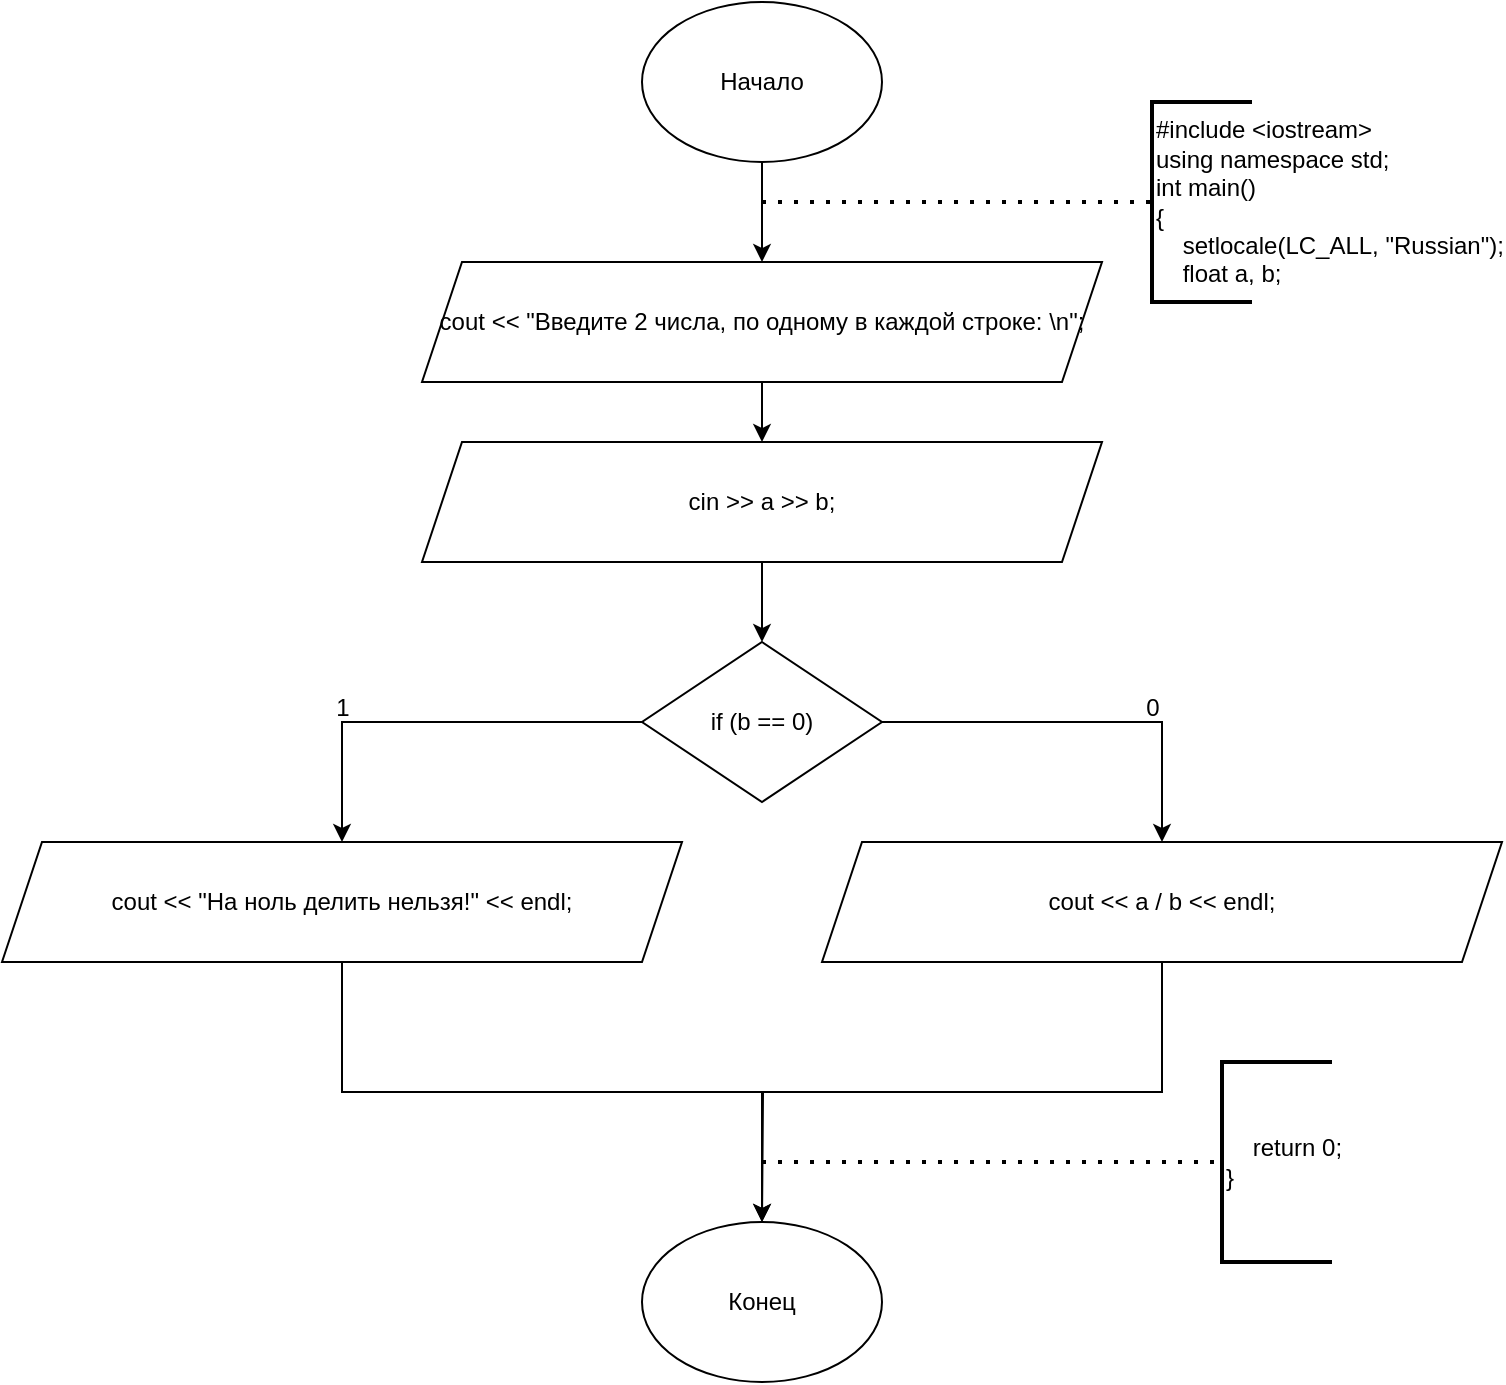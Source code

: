 <mxfile version="24.7.17">
  <diagram id="C5RBs43oDa-KdzZeNtuy" name="Page-1">
    <mxGraphModel dx="1501" dy="1193" grid="1" gridSize="10" guides="1" tooltips="1" connect="1" arrows="1" fold="1" page="1" pageScale="1" pageWidth="827" pageHeight="1169" math="0" shadow="0">
      <root>
        <mxCell id="WIyWlLk6GJQsqaUBKTNV-0" />
        <mxCell id="WIyWlLk6GJQsqaUBKTNV-1" parent="WIyWlLk6GJQsqaUBKTNV-0" />
        <mxCell id="8ugVBGTUYjzquRtOjpoh-9" style="edgeStyle=orthogonalEdgeStyle;rounded=0;orthogonalLoop=1;jettySize=auto;html=1;exitX=0.5;exitY=1;exitDx=0;exitDy=0;" edge="1" parent="WIyWlLk6GJQsqaUBKTNV-1" source="8ugVBGTUYjzquRtOjpoh-0" target="8ugVBGTUYjzquRtOjpoh-7">
          <mxGeometry relative="1" as="geometry" />
        </mxCell>
        <mxCell id="8ugVBGTUYjzquRtOjpoh-0" value="Начало" style="ellipse;whiteSpace=wrap;html=1;" vertex="1" parent="WIyWlLk6GJQsqaUBKTNV-1">
          <mxGeometry x="-60" y="60" width="120" height="80" as="geometry" />
        </mxCell>
        <mxCell id="8ugVBGTUYjzquRtOjpoh-1" value="Конец" style="ellipse;whiteSpace=wrap;html=1;" vertex="1" parent="WIyWlLk6GJQsqaUBKTNV-1">
          <mxGeometry x="-60" y="670" width="120" height="80" as="geometry" />
        </mxCell>
        <mxCell id="8ugVBGTUYjzquRtOjpoh-5" value="" style="endArrow=none;dashed=1;html=1;dashPattern=1 3;strokeWidth=2;rounded=0;" edge="1" parent="WIyWlLk6GJQsqaUBKTNV-1" target="8ugVBGTUYjzquRtOjpoh-6">
          <mxGeometry width="50" height="50" relative="1" as="geometry">
            <mxPoint y="160" as="sourcePoint" />
            <mxPoint y="160" as="targetPoint" />
          </mxGeometry>
        </mxCell>
        <mxCell id="8ugVBGTUYjzquRtOjpoh-6" value="&lt;div&gt;#include &amp;lt;iostream&amp;gt;&lt;/div&gt;&lt;div&gt;using namespace std;&lt;/div&gt;&lt;div&gt;int main()&lt;/div&gt;&lt;div&gt;{&lt;/div&gt;&lt;div&gt;&amp;nbsp; &amp;nbsp; setlocale(LC_ALL, &quot;Russian&quot;);&lt;/div&gt;&lt;div&gt;&amp;nbsp; &amp;nbsp; float a, b;&lt;/div&gt;" style="strokeWidth=2;html=1;shape=mxgraph.flowchart.annotation_1;align=left;pointerEvents=1;" vertex="1" parent="WIyWlLk6GJQsqaUBKTNV-1">
          <mxGeometry x="195" y="110" width="50" height="100" as="geometry" />
        </mxCell>
        <mxCell id="8ugVBGTUYjzquRtOjpoh-12" style="edgeStyle=orthogonalEdgeStyle;rounded=0;orthogonalLoop=1;jettySize=auto;html=1;exitX=0.5;exitY=1;exitDx=0;exitDy=0;entryX=0.5;entryY=0;entryDx=0;entryDy=0;" edge="1" parent="WIyWlLk6GJQsqaUBKTNV-1" source="8ugVBGTUYjzquRtOjpoh-7" target="8ugVBGTUYjzquRtOjpoh-11">
          <mxGeometry relative="1" as="geometry" />
        </mxCell>
        <mxCell id="8ugVBGTUYjzquRtOjpoh-7" value="cout &amp;lt;&amp;lt; &quot;Введите 2 числа, по одному в каждой строке: \n&quot;;" style="shape=parallelogram;perimeter=parallelogramPerimeter;whiteSpace=wrap;html=1;fixedSize=1;" vertex="1" parent="WIyWlLk6GJQsqaUBKTNV-1">
          <mxGeometry x="-170" y="190" width="340" height="60" as="geometry" />
        </mxCell>
        <mxCell id="8ugVBGTUYjzquRtOjpoh-14" style="edgeStyle=orthogonalEdgeStyle;rounded=0;orthogonalLoop=1;jettySize=auto;html=1;exitX=0.5;exitY=1;exitDx=0;exitDy=0;entryX=0.5;entryY=0;entryDx=0;entryDy=0;" edge="1" parent="WIyWlLk6GJQsqaUBKTNV-1" source="8ugVBGTUYjzquRtOjpoh-11" target="8ugVBGTUYjzquRtOjpoh-13">
          <mxGeometry relative="1" as="geometry" />
        </mxCell>
        <mxCell id="8ugVBGTUYjzquRtOjpoh-11" value="cin &amp;gt;&amp;gt; a &amp;gt;&amp;gt; b;" style="shape=parallelogram;perimeter=parallelogramPerimeter;whiteSpace=wrap;html=1;fixedSize=1;" vertex="1" parent="WIyWlLk6GJQsqaUBKTNV-1">
          <mxGeometry x="-170" y="280" width="340" height="60" as="geometry" />
        </mxCell>
        <mxCell id="8ugVBGTUYjzquRtOjpoh-35" style="edgeStyle=orthogonalEdgeStyle;rounded=0;orthogonalLoop=1;jettySize=auto;html=1;exitX=0;exitY=0.5;exitDx=0;exitDy=0;entryX=0.5;entryY=0;entryDx=0;entryDy=0;" edge="1" parent="WIyWlLk6GJQsqaUBKTNV-1" source="8ugVBGTUYjzquRtOjpoh-13" target="8ugVBGTUYjzquRtOjpoh-34">
          <mxGeometry relative="1" as="geometry" />
        </mxCell>
        <mxCell id="8ugVBGTUYjzquRtOjpoh-37" style="edgeStyle=orthogonalEdgeStyle;rounded=0;orthogonalLoop=1;jettySize=auto;html=1;exitX=1;exitY=0.5;exitDx=0;exitDy=0;" edge="1" parent="WIyWlLk6GJQsqaUBKTNV-1" source="8ugVBGTUYjzquRtOjpoh-13" target="8ugVBGTUYjzquRtOjpoh-36">
          <mxGeometry relative="1" as="geometry" />
        </mxCell>
        <mxCell id="8ugVBGTUYjzquRtOjpoh-13" value="if (b == 0)" style="rhombus;whiteSpace=wrap;html=1;" vertex="1" parent="WIyWlLk6GJQsqaUBKTNV-1">
          <mxGeometry x="-60" y="380" width="120" height="80" as="geometry" />
        </mxCell>
        <mxCell id="8ugVBGTUYjzquRtOjpoh-19" value="1" style="text;html=1;align=center;verticalAlign=middle;resizable=0;points=[];autosize=1;strokeColor=none;fillColor=none;" vertex="1" parent="WIyWlLk6GJQsqaUBKTNV-1">
          <mxGeometry x="-225" y="398" width="30" height="30" as="geometry" />
        </mxCell>
        <mxCell id="8ugVBGTUYjzquRtOjpoh-20" value="0" style="text;html=1;align=center;verticalAlign=middle;resizable=0;points=[];autosize=1;strokeColor=none;fillColor=none;" vertex="1" parent="WIyWlLk6GJQsqaUBKTNV-1">
          <mxGeometry x="180" y="398" width="30" height="30" as="geometry" />
        </mxCell>
        <mxCell id="8ugVBGTUYjzquRtOjpoh-32" value="" style="endArrow=none;dashed=1;html=1;dashPattern=1 3;strokeWidth=2;rounded=0;" edge="1" parent="WIyWlLk6GJQsqaUBKTNV-1" target="8ugVBGTUYjzquRtOjpoh-33">
          <mxGeometry width="50" height="50" relative="1" as="geometry">
            <mxPoint y="640" as="sourcePoint" />
            <mxPoint y="640" as="targetPoint" />
          </mxGeometry>
        </mxCell>
        <mxCell id="8ugVBGTUYjzquRtOjpoh-33" value="&lt;div&gt;&amp;nbsp; &amp;nbsp; return 0;&lt;/div&gt;&lt;div&gt;}&lt;/div&gt;" style="strokeWidth=2;html=1;shape=mxgraph.flowchart.annotation_1;align=left;pointerEvents=1;" vertex="1" parent="WIyWlLk6GJQsqaUBKTNV-1">
          <mxGeometry x="230" y="590" width="55" height="100" as="geometry" />
        </mxCell>
        <mxCell id="8ugVBGTUYjzquRtOjpoh-38" style="edgeStyle=orthogonalEdgeStyle;rounded=0;orthogonalLoop=1;jettySize=auto;html=1;exitX=0.5;exitY=1;exitDx=0;exitDy=0;entryX=0.5;entryY=0;entryDx=0;entryDy=0;" edge="1" parent="WIyWlLk6GJQsqaUBKTNV-1" source="8ugVBGTUYjzquRtOjpoh-34" target="8ugVBGTUYjzquRtOjpoh-1">
          <mxGeometry relative="1" as="geometry" />
        </mxCell>
        <mxCell id="8ugVBGTUYjzquRtOjpoh-34" value="cout &amp;lt;&amp;lt; &quot;На ноль делить нельзя!&quot; &amp;lt;&amp;lt; endl;" style="shape=parallelogram;perimeter=parallelogramPerimeter;whiteSpace=wrap;html=1;fixedSize=1;" vertex="1" parent="WIyWlLk6GJQsqaUBKTNV-1">
          <mxGeometry x="-380" y="480" width="340" height="60" as="geometry" />
        </mxCell>
        <mxCell id="8ugVBGTUYjzquRtOjpoh-39" style="edgeStyle=orthogonalEdgeStyle;rounded=0;orthogonalLoop=1;jettySize=auto;html=1;exitX=0.5;exitY=1;exitDx=0;exitDy=0;" edge="1" parent="WIyWlLk6GJQsqaUBKTNV-1" source="8ugVBGTUYjzquRtOjpoh-36">
          <mxGeometry relative="1" as="geometry">
            <mxPoint y="670" as="targetPoint" />
          </mxGeometry>
        </mxCell>
        <mxCell id="8ugVBGTUYjzquRtOjpoh-36" value="cout &amp;lt;&amp;lt; a / b &amp;lt;&amp;lt; endl;" style="shape=parallelogram;perimeter=parallelogramPerimeter;whiteSpace=wrap;html=1;fixedSize=1;" vertex="1" parent="WIyWlLk6GJQsqaUBKTNV-1">
          <mxGeometry x="30" y="480" width="340" height="60" as="geometry" />
        </mxCell>
      </root>
    </mxGraphModel>
  </diagram>
</mxfile>
